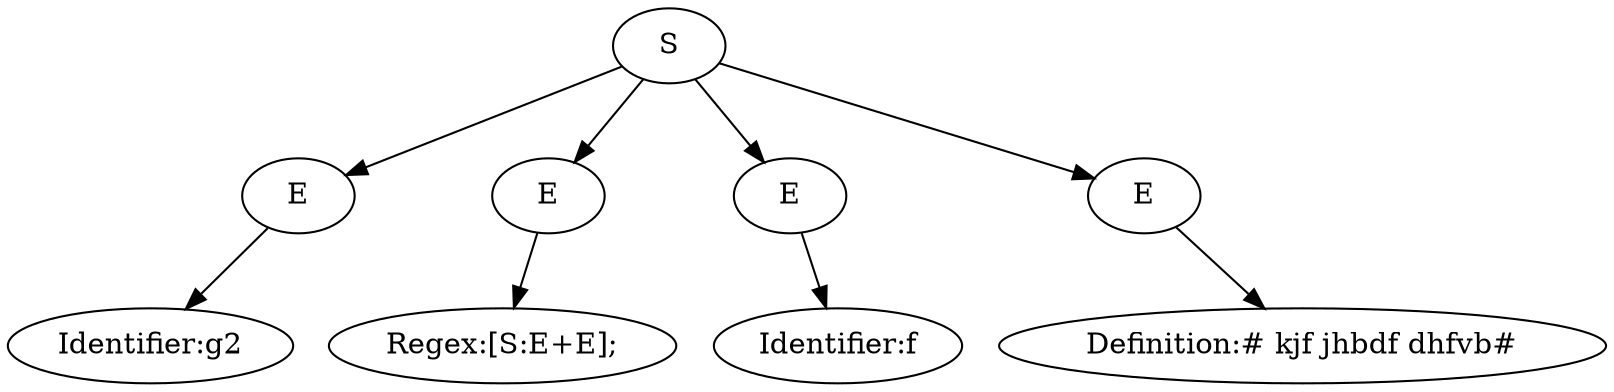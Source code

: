 digraph G { ordering=out 
n0 [ label = "Identifier:g2"];
n1 [ label = "E"];
n1->n0;
n2 [ label = "Regex:[S:E+E];"];
n3 [ label = "E"];
n3->n2;
n4 [ label = "Identifier:f"];
n5 [ label = "E"];
n5->n4;
n6 [ label = "Definition:# kjf jhbdf dhfvb#"];
n7 [ label = "E"];
n7->n6;
n8 [ label = "S"];
n8->n1;
n8->n3;
n8->n5;
n8->n7;
}